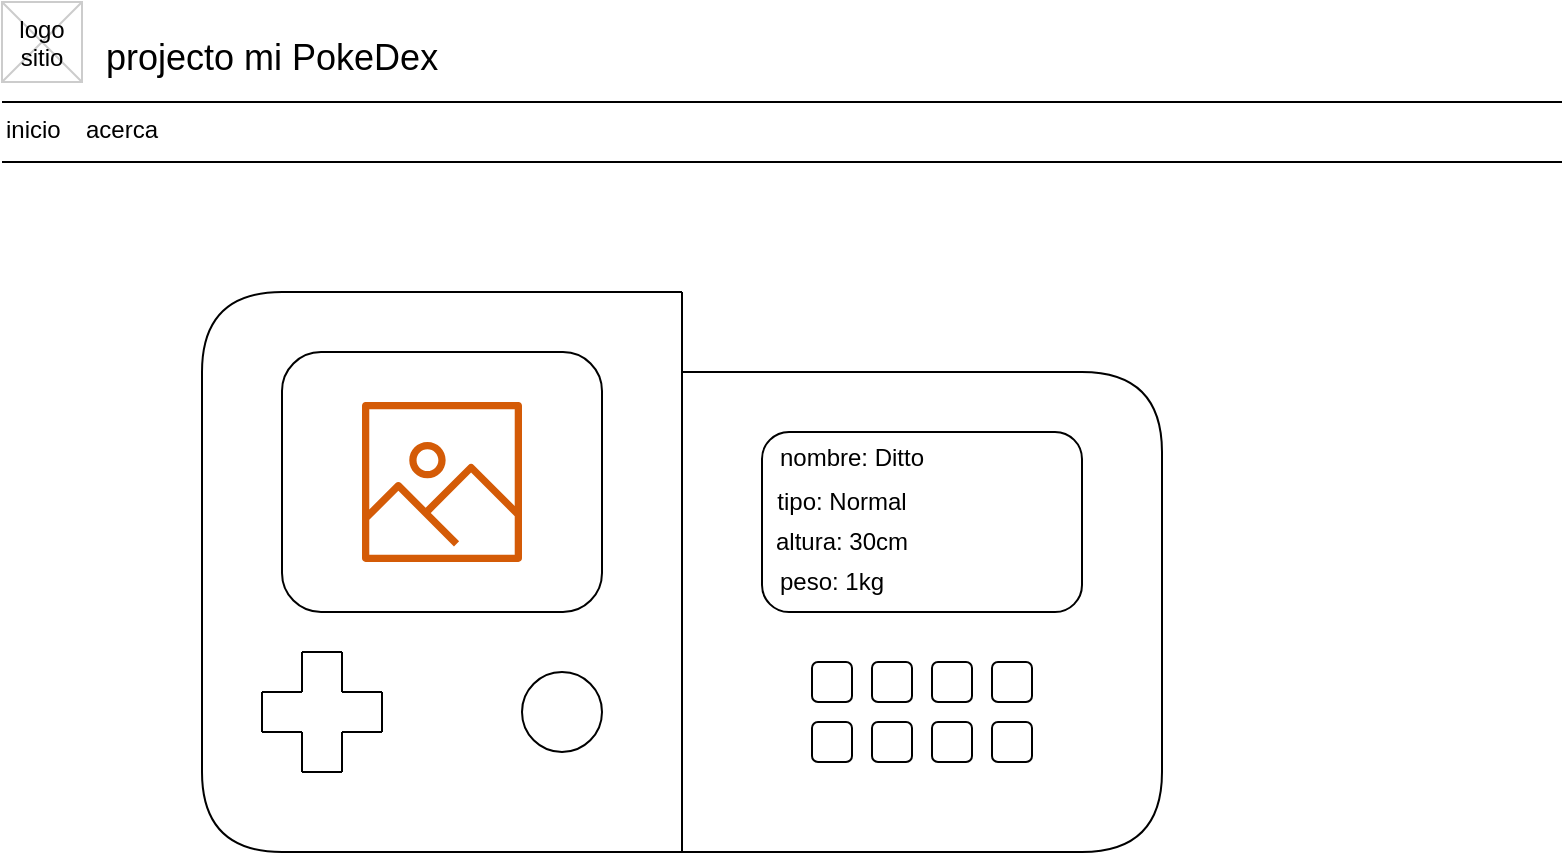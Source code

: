 <mxfile version="18.1.3" type="github"><diagram name="Page-1" id="f1b7ffb7-ca1e-a977-7cf5-a751b3c06c05"><mxGraphModel dx="997" dy="572" grid="1" gridSize="10" guides="1" tooltips="1" connect="1" arrows="1" fold="1" page="1" pageScale="1" pageWidth="826" pageHeight="1169" background="none" math="0" shadow="0"><root><mxCell id="0"/><mxCell id="1" parent="0"/><mxCell id="2" value="projecto mi PokeDex" style="text;spacingTop=-5;fontSize=18;fontStyle=0" parent="1" vertex="1"><mxGeometry x="70" y="30" width="230" height="20" as="geometry"/></mxCell><mxCell id="3" value="" style="line;strokeWidth=1" parent="1" vertex="1"><mxGeometry x="20" y="60" width="780" height="10" as="geometry"/></mxCell><mxCell id="4" value="" style="line;strokeWidth=1" parent="1" vertex="1"><mxGeometry x="20" y="90" width="780" height="10" as="geometry"/></mxCell><mxCell id="5" value="inicio" style="text;spacingTop=-5;" parent="1" vertex="1"><mxGeometry x="20" y="70.0" width="30" height="20" as="geometry"/></mxCell><mxCell id="6" value="acerca" style="text;spacingTop=-5;" parent="1" vertex="1"><mxGeometry x="60.0" y="70.0" width="30" height="20" as="geometry"/></mxCell><mxCell id="20" value="" style="verticalLabelPosition=bottom;verticalAlign=top;strokeWidth=1;shape=mxgraph.mockup.graphics.iconGrid;strokeColor=#CCCCCC;gridSize=1,1;" parent="1" vertex="1"><mxGeometry x="20" y="15" width="40" height="40" as="geometry"/></mxCell><mxCell id="21" value="logo&#10;sitio" style="text;spacingTop=-5;align=center" parent="1" vertex="1"><mxGeometry x="20" y="20" width="40" height="40" as="geometry"/></mxCell><mxCell id="ISnKCOgM4np2g13xx52t-61" value="" style="endArrow=none;html=1;rounded=0;" parent="1" edge="1"><mxGeometry width="50" height="50" relative="1" as="geometry"><mxPoint x="360" y="160" as="sourcePoint"/><mxPoint x="360" y="440" as="targetPoint"/></mxGeometry></mxCell><mxCell id="ISnKCOgM4np2g13xx52t-62" value="" style="endArrow=none;html=1;rounded=0;" parent="1" edge="1"><mxGeometry width="50" height="50" relative="1" as="geometry"><mxPoint x="200" y="160" as="sourcePoint"/><mxPoint x="360" y="160" as="targetPoint"/><Array as="points"><mxPoint x="160" y="160"/><mxPoint x="200" y="160"/></Array></mxGeometry></mxCell><mxCell id="ISnKCOgM4np2g13xx52t-63" value="" style="endArrow=none;html=1;rounded=0;edgeStyle=orthogonalEdgeStyle;curved=1;" parent="1" edge="1"><mxGeometry width="50" height="50" relative="1" as="geometry"><mxPoint x="120" y="200" as="sourcePoint"/><mxPoint x="160" y="160" as="targetPoint"/><Array as="points"><mxPoint x="120" y="160"/></Array></mxGeometry></mxCell><mxCell id="ISnKCOgM4np2g13xx52t-67" value="" style="endArrow=none;html=1;rounded=0;edgeStyle=orthogonalEdgeStyle;curved=1;" parent="1" edge="1"><mxGeometry width="50" height="50" relative="1" as="geometry"><mxPoint x="160" y="440" as="sourcePoint"/><mxPoint x="120" y="400" as="targetPoint"/><Array as="points"><mxPoint x="120" y="440"/></Array></mxGeometry></mxCell><mxCell id="ISnKCOgM4np2g13xx52t-69" value="" style="endArrow=none;html=1;rounded=0;curved=1;" parent="1" edge="1"><mxGeometry width="50" height="50" relative="1" as="geometry"><mxPoint x="120" y="400" as="sourcePoint"/><mxPoint x="120" y="200" as="targetPoint"/></mxGeometry></mxCell><mxCell id="ISnKCOgM4np2g13xx52t-70" value="" style="endArrow=none;html=1;rounded=0;curved=1;" parent="1" edge="1"><mxGeometry width="50" height="50" relative="1" as="geometry"><mxPoint x="160" y="440" as="sourcePoint"/><mxPoint x="360" y="440" as="targetPoint"/></mxGeometry></mxCell><mxCell id="ISnKCOgM4np2g13xx52t-71" value="" style="rounded=1;whiteSpace=wrap;html=1;" parent="1" vertex="1"><mxGeometry x="160" y="190" width="160" height="130" as="geometry"/></mxCell><mxCell id="ISnKCOgM4np2g13xx52t-72" value="" style="endArrow=none;html=1;rounded=0;curved=1;" parent="1" edge="1"><mxGeometry width="50" height="50" relative="1" as="geometry"><mxPoint x="190" y="340" as="sourcePoint"/><mxPoint x="170" y="340" as="targetPoint"/></mxGeometry></mxCell><mxCell id="ISnKCOgM4np2g13xx52t-73" value="" style="endArrow=none;html=1;rounded=0;curved=1;" parent="1" edge="1"><mxGeometry width="50" height="50" relative="1" as="geometry"><mxPoint x="170" y="340" as="sourcePoint"/><mxPoint x="170" y="360" as="targetPoint"/></mxGeometry></mxCell><mxCell id="ISnKCOgM4np2g13xx52t-74" value="" style="endArrow=none;html=1;rounded=0;curved=1;" parent="1" edge="1"><mxGeometry width="50" height="50" relative="1" as="geometry"><mxPoint x="190" y="340" as="sourcePoint"/><mxPoint x="190" y="360" as="targetPoint"/></mxGeometry></mxCell><mxCell id="ISnKCOgM4np2g13xx52t-78" value="" style="endArrow=none;html=1;rounded=0;curved=1;" parent="1" edge="1"><mxGeometry width="50" height="50" relative="1" as="geometry"><mxPoint x="150" y="380" as="sourcePoint"/><mxPoint x="170" y="380" as="targetPoint"/></mxGeometry></mxCell><mxCell id="ISnKCOgM4np2g13xx52t-79" value="" style="endArrow=none;html=1;rounded=0;curved=1;" parent="1" edge="1"><mxGeometry width="50" height="50" relative="1" as="geometry"><mxPoint x="150" y="360" as="sourcePoint"/><mxPoint x="170" y="360" as="targetPoint"/></mxGeometry></mxCell><mxCell id="ISnKCOgM4np2g13xx52t-80" value="" style="endArrow=none;html=1;rounded=0;curved=1;" parent="1" edge="1"><mxGeometry width="50" height="50" relative="1" as="geometry"><mxPoint x="150" y="380" as="sourcePoint"/><mxPoint x="150" y="360" as="targetPoint"/></mxGeometry></mxCell><mxCell id="ISnKCOgM4np2g13xx52t-81" value="" style="endArrow=none;html=1;rounded=0;curved=1;" parent="1" edge="1"><mxGeometry width="50" height="50" relative="1" as="geometry"><mxPoint x="210" y="360" as="sourcePoint"/><mxPoint x="190" y="360" as="targetPoint"/></mxGeometry></mxCell><mxCell id="ISnKCOgM4np2g13xx52t-82" value="" style="endArrow=none;html=1;rounded=0;curved=1;" parent="1" edge="1"><mxGeometry width="50" height="50" relative="1" as="geometry"><mxPoint x="210" y="360" as="sourcePoint"/><mxPoint x="210" y="380" as="targetPoint"/></mxGeometry></mxCell><mxCell id="ISnKCOgM4np2g13xx52t-83" value="" style="endArrow=none;html=1;rounded=0;curved=1;" parent="1" edge="1"><mxGeometry width="50" height="50" relative="1" as="geometry"><mxPoint x="210" y="380" as="sourcePoint"/><mxPoint x="190" y="380" as="targetPoint"/></mxGeometry></mxCell><mxCell id="ISnKCOgM4np2g13xx52t-84" value="" style="endArrow=none;html=1;rounded=0;curved=1;" parent="1" edge="1"><mxGeometry width="50" height="50" relative="1" as="geometry"><mxPoint x="190" y="400" as="sourcePoint"/><mxPoint x="170" y="400" as="targetPoint"/></mxGeometry></mxCell><mxCell id="ISnKCOgM4np2g13xx52t-85" value="" style="endArrow=none;html=1;rounded=0;curved=1;" parent="1" edge="1"><mxGeometry width="50" height="50" relative="1" as="geometry"><mxPoint x="170" y="380" as="sourcePoint"/><mxPoint x="170" y="400" as="targetPoint"/></mxGeometry></mxCell><mxCell id="ISnKCOgM4np2g13xx52t-86" value="" style="endArrow=none;html=1;rounded=0;curved=1;" parent="1" edge="1"><mxGeometry width="50" height="50" relative="1" as="geometry"><mxPoint x="190" y="380" as="sourcePoint"/><mxPoint x="190" y="400" as="targetPoint"/></mxGeometry></mxCell><mxCell id="ISnKCOgM4np2g13xx52t-87" value="" style="ellipse;whiteSpace=wrap;html=1;aspect=fixed;" parent="1" vertex="1"><mxGeometry x="280" y="350" width="40" height="40" as="geometry"/></mxCell><mxCell id="ISnKCOgM4np2g13xx52t-88" value="" style="endArrow=none;html=1;rounded=0;curved=1;" parent="1" edge="1"><mxGeometry width="50" height="50" relative="1" as="geometry"><mxPoint x="360" y="200" as="sourcePoint"/><mxPoint x="560" y="200" as="targetPoint"/></mxGeometry></mxCell><mxCell id="ISnKCOgM4np2g13xx52t-91" value="" style="endArrow=none;html=1;rounded=0;edgeStyle=orthogonalEdgeStyle;curved=1;" parent="1" edge="1"><mxGeometry width="50" height="50" relative="1" as="geometry"><mxPoint x="560" y="200" as="sourcePoint"/><mxPoint x="600" y="240" as="targetPoint"/><Array as="points"><mxPoint x="600" y="200"/></Array></mxGeometry></mxCell><mxCell id="ISnKCOgM4np2g13xx52t-100" value="" style="endArrow=none;html=1;rounded=0;edgeStyle=orthogonalEdgeStyle;curved=1;" parent="1" edge="1"><mxGeometry width="50" height="50" relative="1" as="geometry"><mxPoint x="600" y="400" as="sourcePoint"/><mxPoint x="560" y="440" as="targetPoint"/><Array as="points"><mxPoint x="600" y="440"/></Array></mxGeometry></mxCell><mxCell id="ISnKCOgM4np2g13xx52t-101" value="" style="endArrow=none;html=1;rounded=0;curved=1;" parent="1" edge="1"><mxGeometry width="50" height="50" relative="1" as="geometry"><mxPoint x="360" y="440" as="sourcePoint"/><mxPoint x="560" y="440" as="targetPoint"/></mxGeometry></mxCell><mxCell id="ISnKCOgM4np2g13xx52t-103" value="" style="endArrow=none;html=1;rounded=0;curved=1;" parent="1" edge="1"><mxGeometry width="50" height="50" relative="1" as="geometry"><mxPoint x="600" y="400" as="sourcePoint"/><mxPoint x="600" y="240" as="targetPoint"/></mxGeometry></mxCell><mxCell id="ISnKCOgM4np2g13xx52t-104" value="" style="rounded=1;whiteSpace=wrap;html=1;" parent="1" vertex="1"><mxGeometry x="400" y="230" width="160" height="90" as="geometry"/></mxCell><mxCell id="ISnKCOgM4np2g13xx52t-113" value="" style="rounded=1;whiteSpace=wrap;html=1;" parent="1" vertex="1"><mxGeometry x="425" y="345" width="20" height="20" as="geometry"/></mxCell><mxCell id="ISnKCOgM4np2g13xx52t-114" value="" style="rounded=1;whiteSpace=wrap;html=1;" parent="1" vertex="1"><mxGeometry x="455" y="345" width="20" height="20" as="geometry"/></mxCell><mxCell id="ISnKCOgM4np2g13xx52t-115" value="" style="rounded=1;whiteSpace=wrap;html=1;" parent="1" vertex="1"><mxGeometry x="485" y="345" width="20" height="20" as="geometry"/></mxCell><mxCell id="ISnKCOgM4np2g13xx52t-116" value="" style="rounded=1;whiteSpace=wrap;html=1;" parent="1" vertex="1"><mxGeometry x="515" y="345" width="20" height="20" as="geometry"/></mxCell><mxCell id="ISnKCOgM4np2g13xx52t-117" value="" style="rounded=1;whiteSpace=wrap;html=1;" parent="1" vertex="1"><mxGeometry x="425" y="375" width="20" height="20" as="geometry"/></mxCell><mxCell id="ISnKCOgM4np2g13xx52t-118" value="" style="rounded=1;whiteSpace=wrap;html=1;" parent="1" vertex="1"><mxGeometry x="455" y="375" width="20" height="20" as="geometry"/></mxCell><mxCell id="ISnKCOgM4np2g13xx52t-119" value="" style="rounded=1;whiteSpace=wrap;html=1;" parent="1" vertex="1"><mxGeometry x="485" y="375" width="20" height="20" as="geometry"/></mxCell><mxCell id="ISnKCOgM4np2g13xx52t-120" value="" style="rounded=1;whiteSpace=wrap;html=1;" parent="1" vertex="1"><mxGeometry x="515" y="375" width="20" height="20" as="geometry"/></mxCell><mxCell id="ISnKCOgM4np2g13xx52t-121" value="" style="sketch=0;outlineConnect=0;fontColor=#232F3E;gradientColor=none;fillColor=#D45B07;strokeColor=none;dashed=0;verticalLabelPosition=bottom;verticalAlign=top;align=center;html=1;fontSize=12;fontStyle=0;aspect=fixed;pointerEvents=1;shape=mxgraph.aws4.container_registry_image;" parent="1" vertex="1"><mxGeometry x="200" y="215" width="80" height="80" as="geometry"/></mxCell><mxCell id="ISnKCOgM4np2g13xx52t-122" value="nombre: Ditto&lt;br&gt;&lt;br&gt;" style="text;html=1;strokeColor=none;fillColor=none;align=center;verticalAlign=middle;whiteSpace=wrap;rounded=0;" parent="1" vertex="1"><mxGeometry x="400" y="240" width="90" height="20" as="geometry"/></mxCell><mxCell id="ISnKCOgM4np2g13xx52t-123" value="tipo: Normal" style="text;html=1;strokeColor=none;fillColor=none;align=center;verticalAlign=middle;whiteSpace=wrap;rounded=0;" parent="1" vertex="1"><mxGeometry x="400" y="250" width="80" height="30" as="geometry"/></mxCell><mxCell id="ISnKCOgM4np2g13xx52t-124" value="altura: 30cm" style="text;html=1;strokeColor=none;fillColor=none;align=center;verticalAlign=middle;whiteSpace=wrap;rounded=0;" parent="1" vertex="1"><mxGeometry x="400" y="270" width="80" height="30" as="geometry"/></mxCell><mxCell id="ISnKCOgM4np2g13xx52t-125" value="peso: 1kg" style="text;html=1;strokeColor=none;fillColor=none;align=center;verticalAlign=middle;whiteSpace=wrap;rounded=0;" parent="1" vertex="1"><mxGeometry x="400" y="290" width="70" height="30" as="geometry"/></mxCell></root></mxGraphModel></diagram></mxfile>